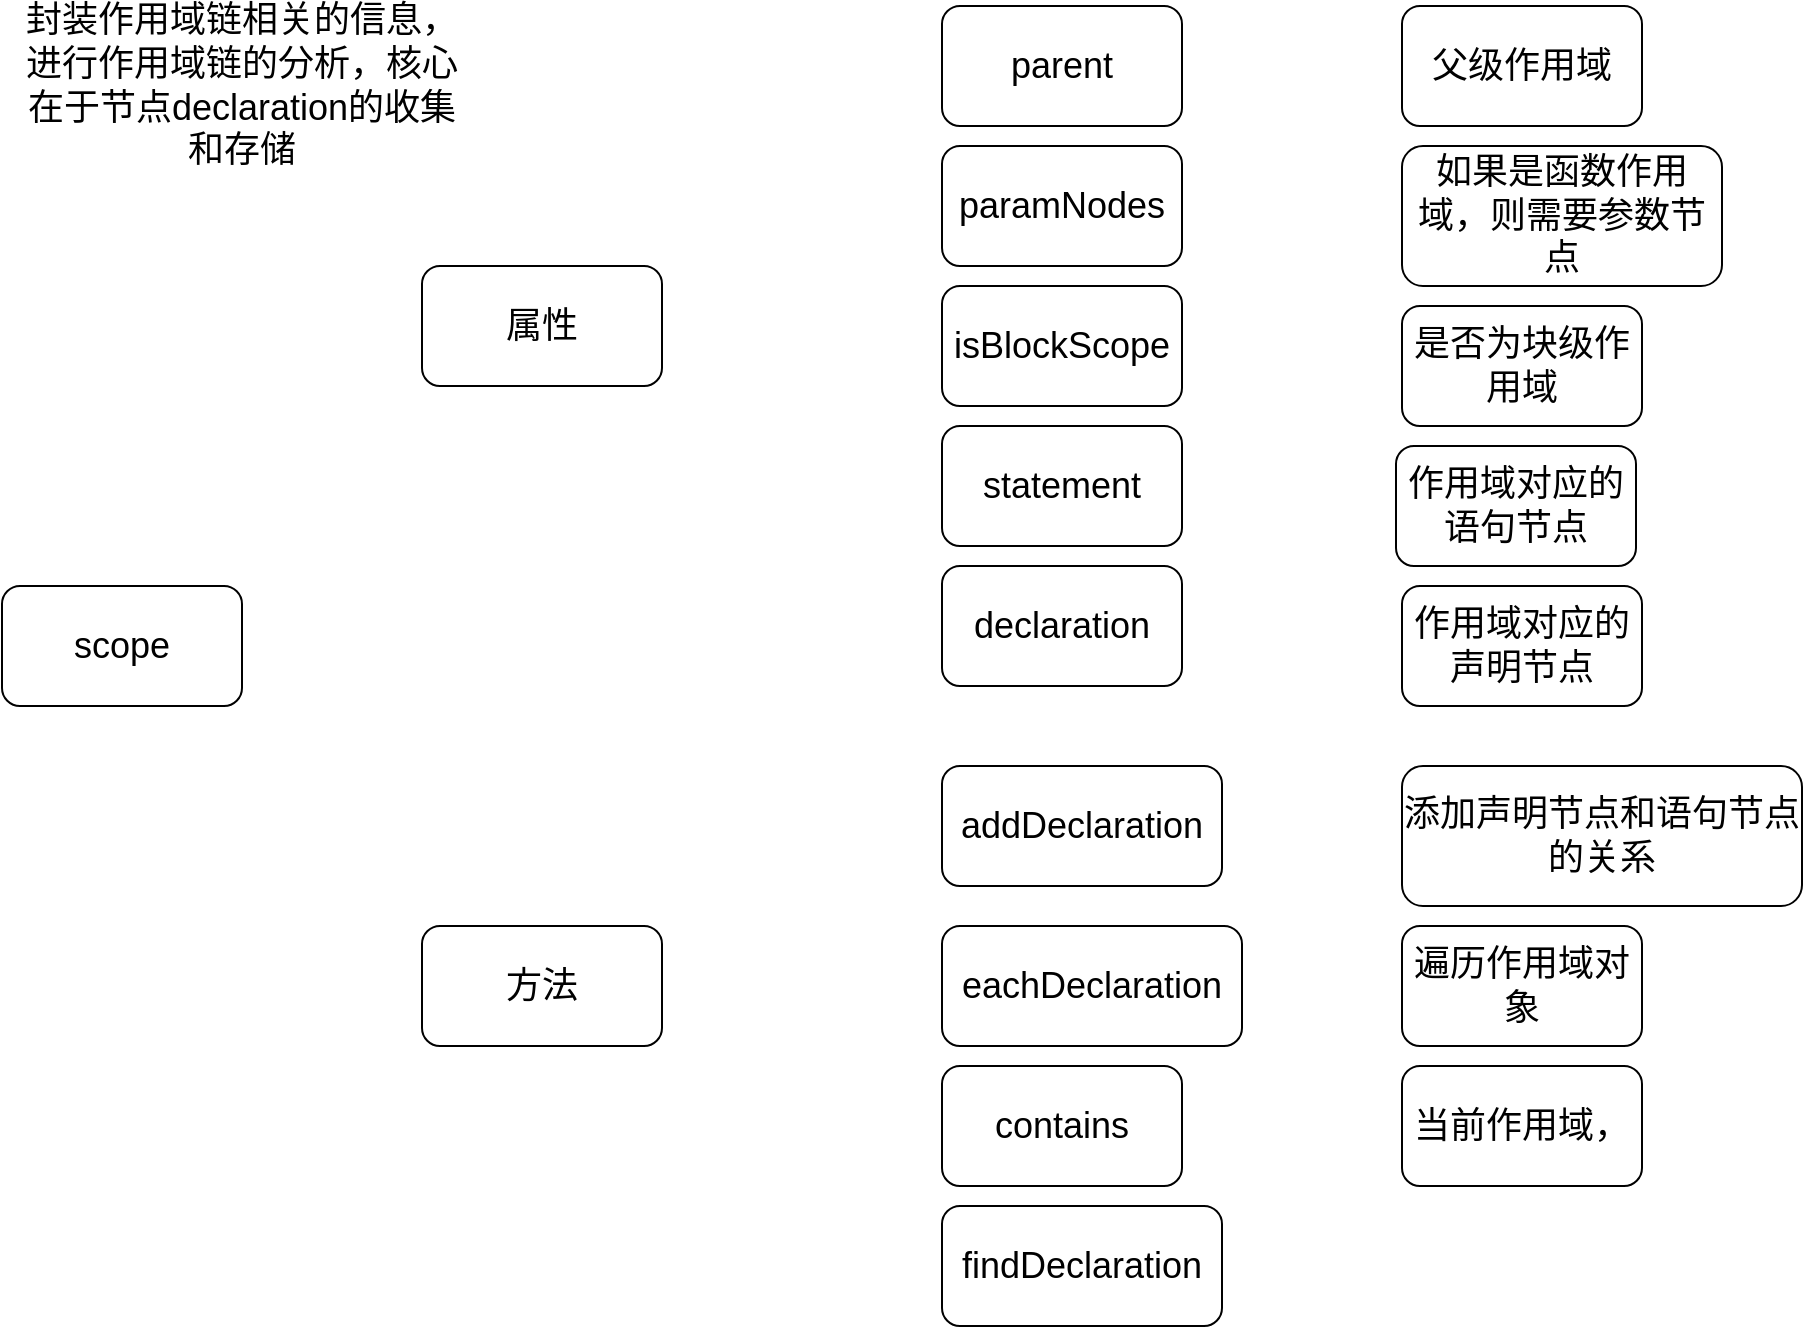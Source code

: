 <mxfile>
    <diagram id="RhTjZdZbOsau1JptgYF3" name="第 1 页">
        <mxGraphModel dx="678" dy="615" grid="1" gridSize="10" guides="1" tooltips="1" connect="1" arrows="1" fold="1" page="1" pageScale="1" pageWidth="1654" pageHeight="2336" math="0" shadow="0">
            <root>
                <mxCell id="0"/>
                <mxCell id="1" parent="0"/>
                <mxCell id="3" value="scope" style="rounded=1;whiteSpace=wrap;html=1;fontSize=18;" vertex="1" parent="1">
                    <mxGeometry x="10" y="320" width="120" height="60" as="geometry"/>
                </mxCell>
                <mxCell id="4" value="属性" style="rounded=1;whiteSpace=wrap;html=1;fontSize=18;" vertex="1" parent="1">
                    <mxGeometry x="220" y="160" width="120" height="60" as="geometry"/>
                </mxCell>
                <mxCell id="5" value="方法" style="rounded=1;whiteSpace=wrap;html=1;fontSize=18;" vertex="1" parent="1">
                    <mxGeometry x="220" y="490" width="120" height="60" as="geometry"/>
                </mxCell>
                <mxCell id="7" value="封装作用域链相关的信息，进行作用域链的分析，核心在于节点declaration的收集和存储" style="text;html=1;strokeColor=none;fillColor=none;align=center;verticalAlign=middle;whiteSpace=wrap;rounded=0;fontSize=18;" vertex="1" parent="1">
                    <mxGeometry x="20" y="40" width="220" height="60" as="geometry"/>
                </mxCell>
                <mxCell id="8" value="parent" style="rounded=1;whiteSpace=wrap;html=1;fontSize=18;" vertex="1" parent="1">
                    <mxGeometry x="480" y="30" width="120" height="60" as="geometry"/>
                </mxCell>
                <mxCell id="9" value="paramNodes" style="rounded=1;whiteSpace=wrap;html=1;fontSize=18;" vertex="1" parent="1">
                    <mxGeometry x="480" y="100" width="120" height="60" as="geometry"/>
                </mxCell>
                <mxCell id="10" value="isBlockScope" style="rounded=1;whiteSpace=wrap;html=1;fontSize=18;" vertex="1" parent="1">
                    <mxGeometry x="480" y="170" width="120" height="60" as="geometry"/>
                </mxCell>
                <mxCell id="11" value="statement" style="rounded=1;whiteSpace=wrap;html=1;fontSize=18;" vertex="1" parent="1">
                    <mxGeometry x="480" y="240" width="120" height="60" as="geometry"/>
                </mxCell>
                <mxCell id="12" value="declaration" style="rounded=1;whiteSpace=wrap;html=1;fontSize=18;" vertex="1" parent="1">
                    <mxGeometry x="480" y="310" width="120" height="60" as="geometry"/>
                </mxCell>
                <mxCell id="13" value="addDeclaration" style="rounded=1;whiteSpace=wrap;html=1;fontSize=18;" vertex="1" parent="1">
                    <mxGeometry x="480" y="410" width="140" height="60" as="geometry"/>
                </mxCell>
                <mxCell id="14" value="eachDeclaration" style="rounded=1;whiteSpace=wrap;html=1;fontSize=18;" vertex="1" parent="1">
                    <mxGeometry x="480" y="490" width="150" height="60" as="geometry"/>
                </mxCell>
                <mxCell id="15" value="contains" style="rounded=1;whiteSpace=wrap;html=1;fontSize=18;" vertex="1" parent="1">
                    <mxGeometry x="480" y="560" width="120" height="60" as="geometry"/>
                </mxCell>
                <mxCell id="16" value="findDeclaration" style="rounded=1;whiteSpace=wrap;html=1;fontSize=18;" vertex="1" parent="1">
                    <mxGeometry x="480" y="630" width="140" height="60" as="geometry"/>
                </mxCell>
                <mxCell id="17" value="父级作用域" style="rounded=1;whiteSpace=wrap;html=1;fontSize=18;" vertex="1" parent="1">
                    <mxGeometry x="710" y="30" width="120" height="60" as="geometry"/>
                </mxCell>
                <mxCell id="18" value="如果是函数作用域，则需要参数节点" style="rounded=1;whiteSpace=wrap;html=1;fontSize=18;" vertex="1" parent="1">
                    <mxGeometry x="710" y="100" width="160" height="70" as="geometry"/>
                </mxCell>
                <mxCell id="19" value="是否为块级作用域" style="rounded=1;whiteSpace=wrap;html=1;fontSize=18;" vertex="1" parent="1">
                    <mxGeometry x="710" y="180" width="120" height="60" as="geometry"/>
                </mxCell>
                <mxCell id="20" value="作用域对应的语句节点" style="rounded=1;whiteSpace=wrap;html=1;fontSize=18;" vertex="1" parent="1">
                    <mxGeometry x="707" y="250" width="120" height="60" as="geometry"/>
                </mxCell>
                <mxCell id="21" value="作用域对应的声明节点" style="rounded=1;whiteSpace=wrap;html=1;fontSize=18;" vertex="1" parent="1">
                    <mxGeometry x="710" y="320" width="120" height="60" as="geometry"/>
                </mxCell>
                <mxCell id="22" value="添加声明节点和语句节点的关系" style="rounded=1;whiteSpace=wrap;html=1;fontSize=18;" vertex="1" parent="1">
                    <mxGeometry x="710" y="410" width="200" height="70" as="geometry"/>
                </mxCell>
                <mxCell id="23" value="遍历作用域对象" style="rounded=1;whiteSpace=wrap;html=1;fontSize=18;" vertex="1" parent="1">
                    <mxGeometry x="710" y="490" width="120" height="60" as="geometry"/>
                </mxCell>
                <mxCell id="24" value="当前作用域，" style="rounded=1;whiteSpace=wrap;html=1;fontSize=18;" vertex="1" parent="1">
                    <mxGeometry x="710" y="560" width="120" height="60" as="geometry"/>
                </mxCell>
            </root>
        </mxGraphModel>
    </diagram>
</mxfile>